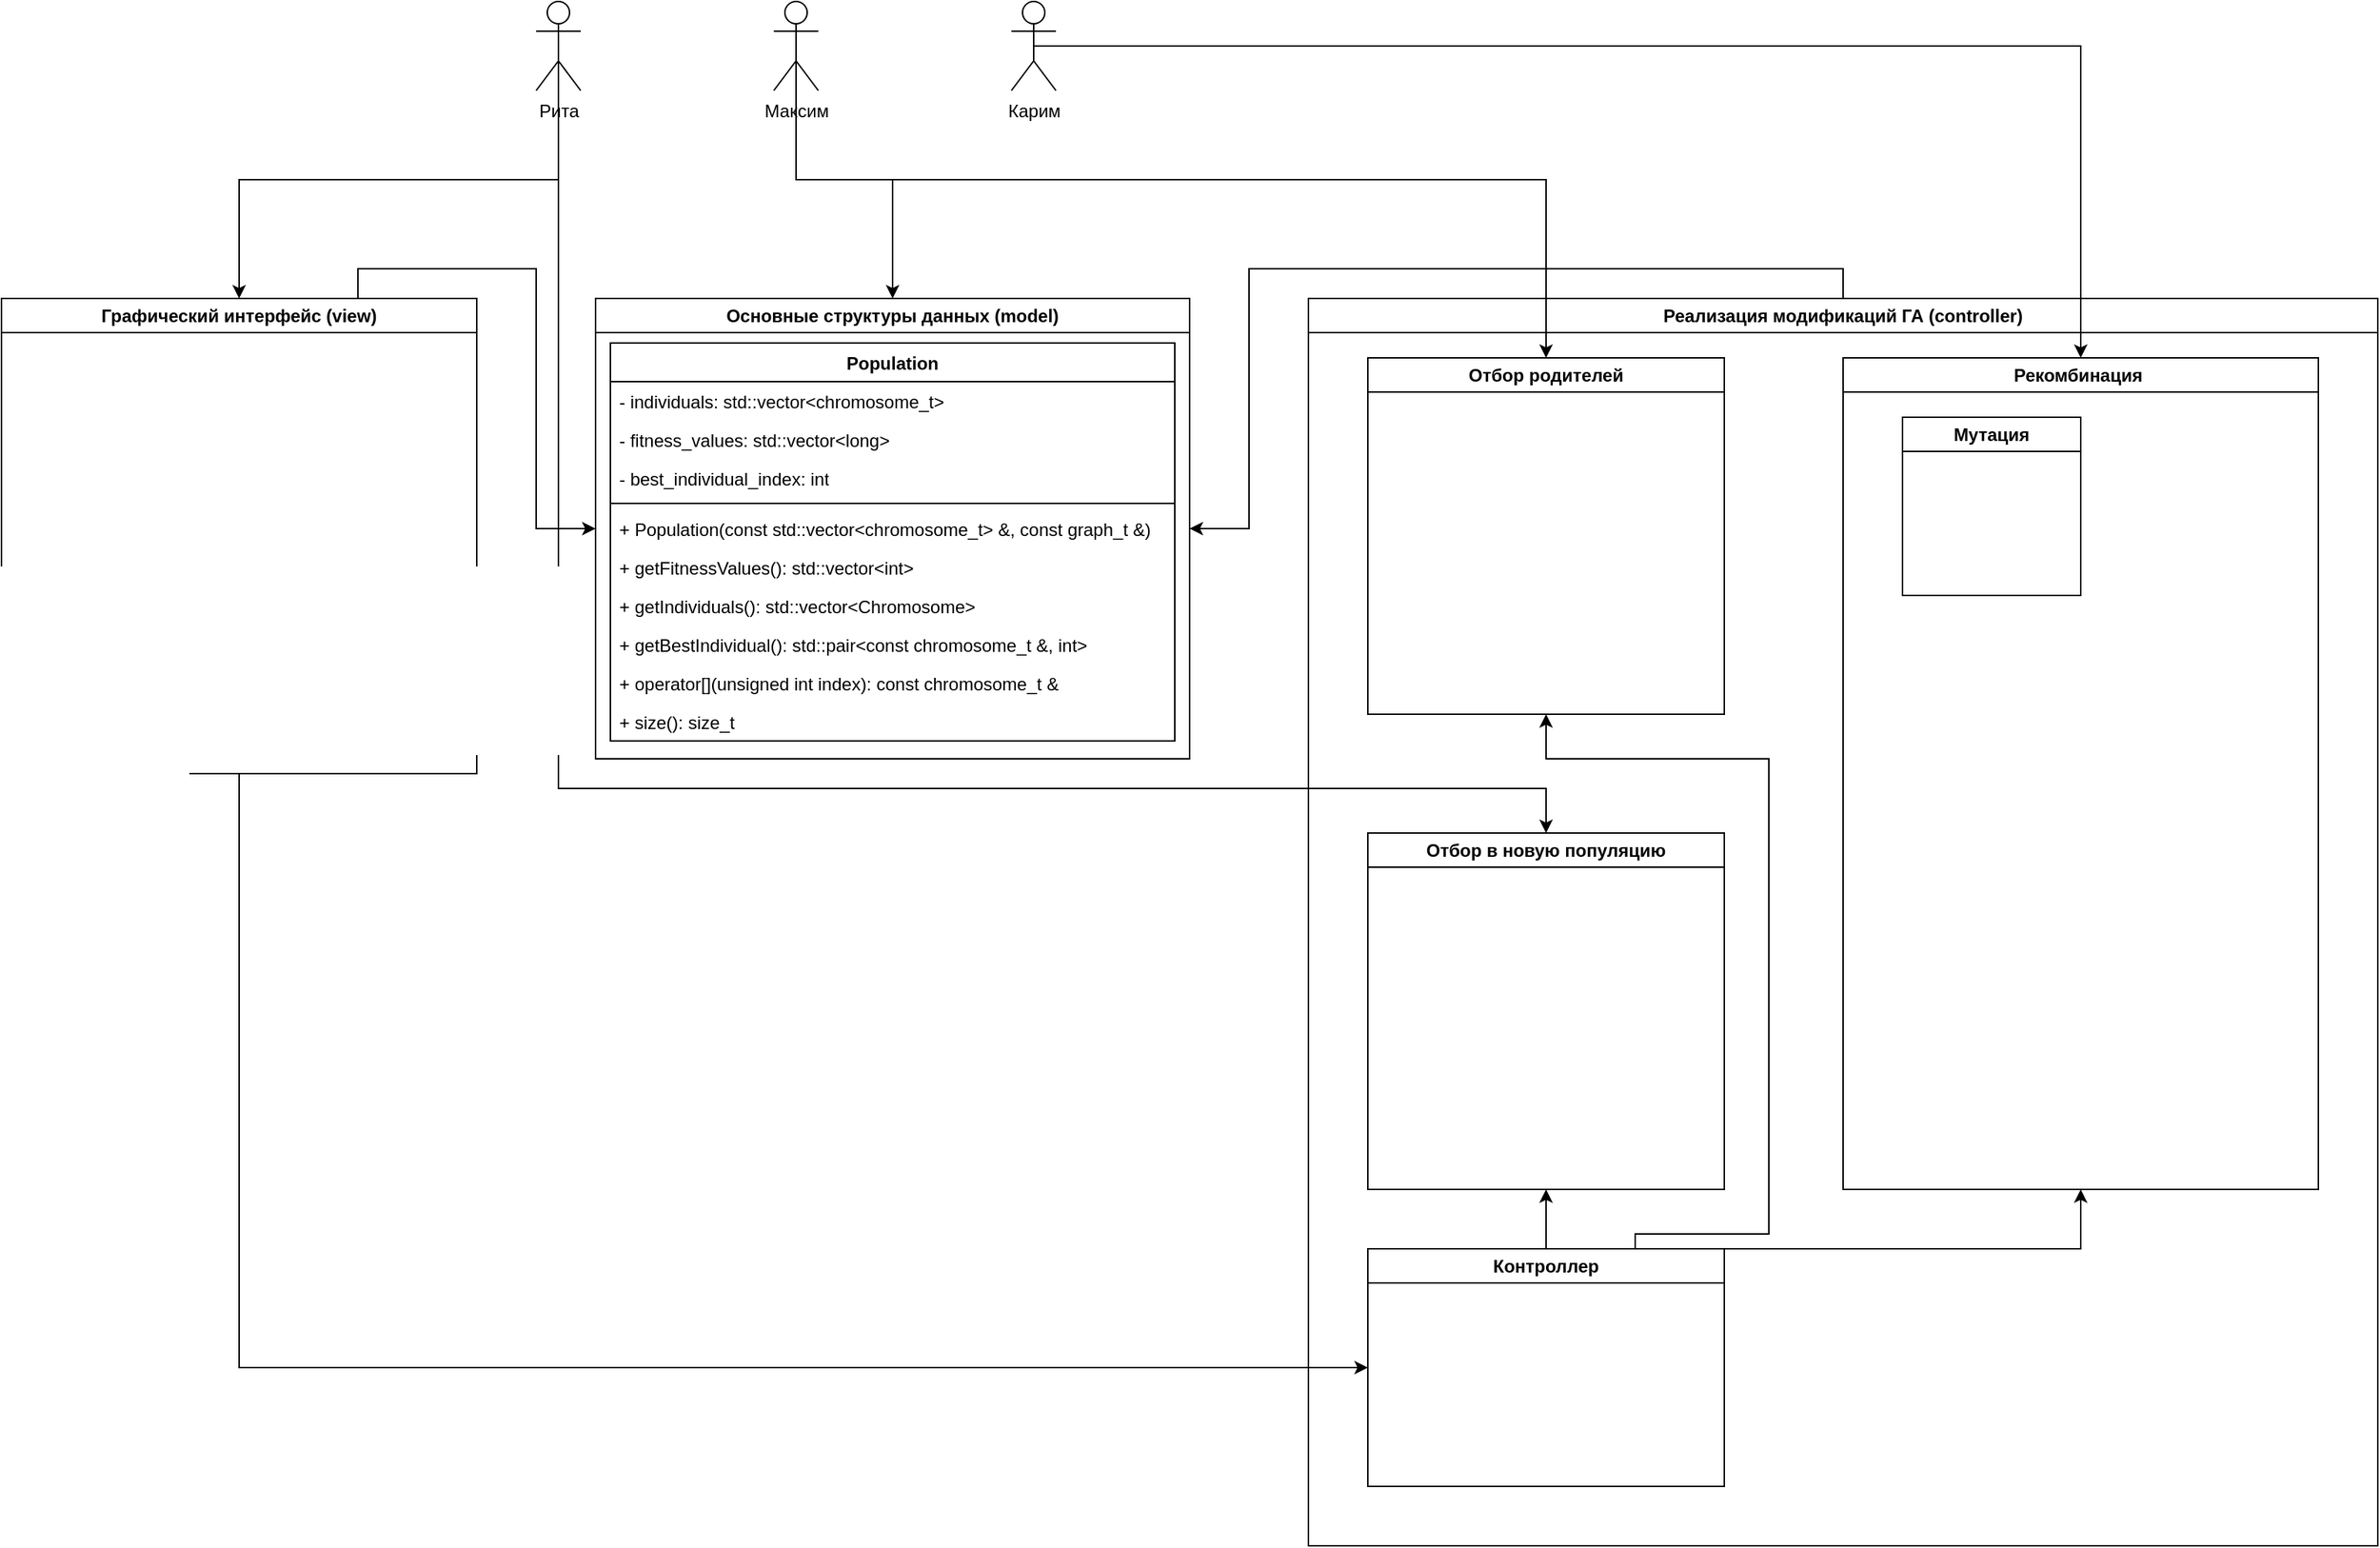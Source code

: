 <mxfile version="21.5.1" type="device">
  <diagram name="Page-1" id="ToFgnYf1eXNKKRKiqgnG">
    <mxGraphModel dx="2074" dy="1238" grid="1" gridSize="10" guides="1" tooltips="1" connect="1" arrows="1" fold="1" page="1" pageScale="1" pageWidth="850" pageHeight="1100" math="0" shadow="0">
      <root>
        <mxCell id="0" />
        <mxCell id="1" parent="0" />
        <mxCell id="TD8bFyQ57JCw6CiC7AHB-2" style="edgeStyle=orthogonalEdgeStyle;rounded=0;orthogonalLoop=1;jettySize=auto;html=1;exitX=0.5;exitY=1;exitDx=0;exitDy=0;entryX=0;entryY=0.5;entryDx=0;entryDy=0;" parent="1" source="DQDOPzfC7P4hQIXZMrXH-1" target="TD8bFyQ57JCw6CiC7AHB-1" edge="1">
          <mxGeometry relative="1" as="geometry" />
        </mxCell>
        <mxCell id="TD8bFyQ57JCw6CiC7AHB-7" style="edgeStyle=orthogonalEdgeStyle;rounded=0;orthogonalLoop=1;jettySize=auto;html=1;exitX=0.75;exitY=0;exitDx=0;exitDy=0;" parent="1" source="DQDOPzfC7P4hQIXZMrXH-1" target="DQDOPzfC7P4hQIXZMrXH-7" edge="1">
          <mxGeometry relative="1" as="geometry" />
        </mxCell>
        <mxCell id="DQDOPzfC7P4hQIXZMrXH-1" value="Графический интерфейс (view)" style="swimlane;whiteSpace=wrap;html=1;" parent="1" vertex="1">
          <mxGeometry x="40" y="240" width="320" height="320" as="geometry" />
        </mxCell>
        <mxCell id="TD8bFyQ57JCw6CiC7AHB-6" style="edgeStyle=orthogonalEdgeStyle;rounded=0;orthogonalLoop=1;jettySize=auto;html=1;exitX=0.5;exitY=0;exitDx=0;exitDy=0;" parent="1" source="DQDOPzfC7P4hQIXZMrXH-2" target="DQDOPzfC7P4hQIXZMrXH-7" edge="1">
          <mxGeometry relative="1" as="geometry" />
        </mxCell>
        <mxCell id="DQDOPzfC7P4hQIXZMrXH-2" value="Реализация модификаций ГА (controller)" style="swimlane;whiteSpace=wrap;html=1;startSize=23;" parent="1" vertex="1">
          <mxGeometry x="920" y="240" width="720" height="840" as="geometry" />
        </mxCell>
        <mxCell id="DQDOPzfC7P4hQIXZMrXH-3" value="Отбор родителей" style="swimlane;whiteSpace=wrap;html=1;" parent="DQDOPzfC7P4hQIXZMrXH-2" vertex="1">
          <mxGeometry x="40" y="40" width="240" height="240" as="geometry" />
        </mxCell>
        <mxCell id="DQDOPzfC7P4hQIXZMrXH-4" value="Рекомбинация&amp;nbsp;" style="swimlane;whiteSpace=wrap;html=1;" parent="DQDOPzfC7P4hQIXZMrXH-2" vertex="1">
          <mxGeometry x="360" y="40" width="320" height="560" as="geometry" />
        </mxCell>
        <mxCell id="DQDOPzfC7P4hQIXZMrXH-5" value="Мутация" style="swimlane;whiteSpace=wrap;html=1;" parent="DQDOPzfC7P4hQIXZMrXH-4" vertex="1">
          <mxGeometry x="40" y="40" width="120" height="120" as="geometry" />
        </mxCell>
        <mxCell id="DQDOPzfC7P4hQIXZMrXH-6" value="Отбор в новую популяцию" style="swimlane;whiteSpace=wrap;html=1;" parent="DQDOPzfC7P4hQIXZMrXH-2" vertex="1">
          <mxGeometry x="40" y="360" width="240" height="240" as="geometry" />
        </mxCell>
        <mxCell id="TD8bFyQ57JCw6CiC7AHB-3" style="edgeStyle=orthogonalEdgeStyle;rounded=0;orthogonalLoop=1;jettySize=auto;html=1;exitX=0.5;exitY=0;exitDx=0;exitDy=0;entryX=0.5;entryY=1;entryDx=0;entryDy=0;" parent="DQDOPzfC7P4hQIXZMrXH-2" source="TD8bFyQ57JCw6CiC7AHB-1" target="DQDOPzfC7P4hQIXZMrXH-6" edge="1">
          <mxGeometry relative="1" as="geometry" />
        </mxCell>
        <mxCell id="TD8bFyQ57JCw6CiC7AHB-4" style="edgeStyle=orthogonalEdgeStyle;rounded=0;orthogonalLoop=1;jettySize=auto;html=1;exitX=0.75;exitY=0;exitDx=0;exitDy=0;entryX=0.5;entryY=1;entryDx=0;entryDy=0;" parent="DQDOPzfC7P4hQIXZMrXH-2" source="TD8bFyQ57JCw6CiC7AHB-1" target="DQDOPzfC7P4hQIXZMrXH-3" edge="1">
          <mxGeometry relative="1" as="geometry">
            <Array as="points">
              <mxPoint x="220" y="630" />
              <mxPoint x="310" y="630" />
              <mxPoint x="310" y="310" />
              <mxPoint x="160" y="310" />
            </Array>
          </mxGeometry>
        </mxCell>
        <mxCell id="TD8bFyQ57JCw6CiC7AHB-5" style="edgeStyle=orthogonalEdgeStyle;rounded=0;orthogonalLoop=1;jettySize=auto;html=1;exitX=1;exitY=0;exitDx=0;exitDy=0;entryX=0.5;entryY=1;entryDx=0;entryDy=0;" parent="DQDOPzfC7P4hQIXZMrXH-2" source="TD8bFyQ57JCw6CiC7AHB-1" target="DQDOPzfC7P4hQIXZMrXH-4" edge="1">
          <mxGeometry relative="1" as="geometry">
            <Array as="points">
              <mxPoint x="520" y="640" />
            </Array>
          </mxGeometry>
        </mxCell>
        <mxCell id="TD8bFyQ57JCw6CiC7AHB-1" value="Контроллер" style="swimlane;whiteSpace=wrap;html=1;" parent="DQDOPzfC7P4hQIXZMrXH-2" vertex="1">
          <mxGeometry x="40" y="640" width="240" height="160" as="geometry" />
        </mxCell>
        <mxCell id="DQDOPzfC7P4hQIXZMrXH-7" value="Основные структуры данных (model)" style="swimlane;whiteSpace=wrap;html=1;" parent="1" vertex="1">
          <mxGeometry x="440" y="240" width="400" height="310" as="geometry" />
        </mxCell>
        <mxCell id="zfDIEUEI1KuNPbUGtCDo-1" value="Population" style="swimlane;fontStyle=1;align=center;verticalAlign=top;childLayout=stackLayout;horizontal=1;startSize=26;horizontalStack=0;resizeParent=1;resizeParentMax=0;resizeLast=0;collapsible=1;marginBottom=0;whiteSpace=wrap;html=1;" parent="DQDOPzfC7P4hQIXZMrXH-7" vertex="1">
          <mxGeometry x="10" y="30" width="380" height="268" as="geometry" />
        </mxCell>
        <mxCell id="zfDIEUEI1KuNPbUGtCDo-2" value="- individuals: std::vector&amp;lt;chromosome_t&amp;gt;" style="text;strokeColor=none;fillColor=none;align=left;verticalAlign=top;spacingLeft=4;spacingRight=4;overflow=hidden;rotatable=0;points=[[0,0.5],[1,0.5]];portConstraint=eastwest;whiteSpace=wrap;html=1;" parent="zfDIEUEI1KuNPbUGtCDo-1" vertex="1">
          <mxGeometry y="26" width="380" height="26" as="geometry" />
        </mxCell>
        <mxCell id="zfDIEUEI1KuNPbUGtCDo-5" value="- fitness_values: std::vector&amp;lt;long&amp;gt;" style="text;strokeColor=none;fillColor=none;align=left;verticalAlign=top;spacingLeft=4;spacingRight=4;overflow=hidden;rotatable=0;points=[[0,0.5],[1,0.5]];portConstraint=eastwest;whiteSpace=wrap;html=1;" parent="zfDIEUEI1KuNPbUGtCDo-1" vertex="1">
          <mxGeometry y="52" width="380" height="26" as="geometry" />
        </mxCell>
        <mxCell id="zfDIEUEI1KuNPbUGtCDo-7" value="- best_individual_index: int" style="text;strokeColor=none;fillColor=none;align=left;verticalAlign=top;spacingLeft=4;spacingRight=4;overflow=hidden;rotatable=0;points=[[0,0.5],[1,0.5]];portConstraint=eastwest;whiteSpace=wrap;html=1;" parent="zfDIEUEI1KuNPbUGtCDo-1" vertex="1">
          <mxGeometry y="78" width="380" height="26" as="geometry" />
        </mxCell>
        <mxCell id="zfDIEUEI1KuNPbUGtCDo-3" value="" style="line;strokeWidth=1;fillColor=none;align=left;verticalAlign=middle;spacingTop=-1;spacingLeft=3;spacingRight=3;rotatable=0;labelPosition=right;points=[];portConstraint=eastwest;strokeColor=inherit;" parent="zfDIEUEI1KuNPbUGtCDo-1" vertex="1">
          <mxGeometry y="104" width="380" height="8" as="geometry" />
        </mxCell>
        <mxCell id="zeas6EzJiQzD2UdbY4_e-3" value="+ Population(const std::vector&amp;lt;chromosome_t&amp;gt; &amp;amp;, const graph_t &amp;amp;)" style="text;strokeColor=none;fillColor=none;align=left;verticalAlign=top;spacingLeft=4;spacingRight=4;overflow=hidden;rotatable=0;points=[[0,0.5],[1,0.5]];portConstraint=eastwest;whiteSpace=wrap;html=1;" vertex="1" parent="zfDIEUEI1KuNPbUGtCDo-1">
          <mxGeometry y="112" width="380" height="26" as="geometry" />
        </mxCell>
        <mxCell id="zfDIEUEI1KuNPbUGtCDo-4" value="+ getFitnessValues(): std::vector&amp;lt;int&amp;gt;" style="text;strokeColor=none;fillColor=none;align=left;verticalAlign=top;spacingLeft=4;spacingRight=4;overflow=hidden;rotatable=0;points=[[0,0.5],[1,0.5]];portConstraint=eastwest;whiteSpace=wrap;html=1;" parent="zfDIEUEI1KuNPbUGtCDo-1" vertex="1">
          <mxGeometry y="138" width="380" height="26" as="geometry" />
        </mxCell>
        <mxCell id="zfDIEUEI1KuNPbUGtCDo-8" value="+ getIndividuals(): std::vector&amp;lt;Chromosome&amp;gt;" style="text;strokeColor=none;fillColor=none;align=left;verticalAlign=top;spacingLeft=4;spacingRight=4;overflow=hidden;rotatable=0;points=[[0,0.5],[1,0.5]];portConstraint=eastwest;whiteSpace=wrap;html=1;" parent="zfDIEUEI1KuNPbUGtCDo-1" vertex="1">
          <mxGeometry y="164" width="380" height="26" as="geometry" />
        </mxCell>
        <mxCell id="zfDIEUEI1KuNPbUGtCDo-9" value="+ getBestIndividual(): std::pair&amp;lt;const chromosome_t &amp;amp;, int&amp;gt;" style="text;strokeColor=none;fillColor=none;align=left;verticalAlign=top;spacingLeft=4;spacingRight=4;overflow=hidden;rotatable=0;points=[[0,0.5],[1,0.5]];portConstraint=eastwest;whiteSpace=wrap;html=1;" parent="zfDIEUEI1KuNPbUGtCDo-1" vertex="1">
          <mxGeometry y="190" width="380" height="26" as="geometry" />
        </mxCell>
        <mxCell id="zeas6EzJiQzD2UdbY4_e-2" value="+ operator[](unsigned int index): const chromosome_t &amp;amp;" style="text;strokeColor=none;fillColor=none;align=left;verticalAlign=top;spacingLeft=4;spacingRight=4;overflow=hidden;rotatable=0;points=[[0,0.5],[1,0.5]];portConstraint=eastwest;whiteSpace=wrap;html=1;" vertex="1" parent="zfDIEUEI1KuNPbUGtCDo-1">
          <mxGeometry y="216" width="380" height="26" as="geometry" />
        </mxCell>
        <mxCell id="zeas6EzJiQzD2UdbY4_e-1" value="+ size(): size_t" style="text;strokeColor=none;fillColor=none;align=left;verticalAlign=top;spacingLeft=4;spacingRight=4;overflow=hidden;rotatable=0;points=[[0,0.5],[1,0.5]];portConstraint=eastwest;whiteSpace=wrap;html=1;" vertex="1" parent="zfDIEUEI1KuNPbUGtCDo-1">
          <mxGeometry y="242" width="380" height="26" as="geometry" />
        </mxCell>
        <mxCell id="DQDOPzfC7P4hQIXZMrXH-14" style="edgeStyle=orthogonalEdgeStyle;rounded=0;orthogonalLoop=1;jettySize=auto;html=1;exitX=0.5;exitY=0.5;exitDx=0;exitDy=0;exitPerimeter=0;" parent="1" source="DQDOPzfC7P4hQIXZMrXH-8" target="DQDOPzfC7P4hQIXZMrXH-1" edge="1">
          <mxGeometry relative="1" as="geometry">
            <Array as="points">
              <mxPoint x="415" y="160" />
              <mxPoint x="200" y="160" />
            </Array>
          </mxGeometry>
        </mxCell>
        <mxCell id="DQDOPzfC7P4hQIXZMrXH-23" style="edgeStyle=orthogonalEdgeStyle;rounded=0;orthogonalLoop=1;jettySize=auto;html=1;exitX=0.5;exitY=0.5;exitDx=0;exitDy=0;exitPerimeter=0;entryX=0.5;entryY=0;entryDx=0;entryDy=0;" parent="1" source="DQDOPzfC7P4hQIXZMrXH-8" target="DQDOPzfC7P4hQIXZMrXH-6" edge="1">
          <mxGeometry relative="1" as="geometry">
            <Array as="points">
              <mxPoint x="415" y="570" />
              <mxPoint x="1080" y="570" />
            </Array>
          </mxGeometry>
        </mxCell>
        <mxCell id="DQDOPzfC7P4hQIXZMrXH-8" value="Рита" style="shape=umlActor;verticalLabelPosition=bottom;verticalAlign=top;html=1;" parent="1" vertex="1">
          <mxGeometry x="400" y="40" width="30" height="60" as="geometry" />
        </mxCell>
        <mxCell id="DQDOPzfC7P4hQIXZMrXH-20" style="edgeStyle=orthogonalEdgeStyle;rounded=0;orthogonalLoop=1;jettySize=auto;html=1;exitX=0.5;exitY=0.5;exitDx=0;exitDy=0;exitPerimeter=0;entryX=0.5;entryY=0;entryDx=0;entryDy=0;" parent="1" source="DQDOPzfC7P4hQIXZMrXH-10" target="DQDOPzfC7P4hQIXZMrXH-7" edge="1">
          <mxGeometry relative="1" as="geometry">
            <Array as="points">
              <mxPoint x="575" y="160" />
              <mxPoint x="640" y="160" />
            </Array>
          </mxGeometry>
        </mxCell>
        <mxCell id="DQDOPzfC7P4hQIXZMrXH-22" style="edgeStyle=orthogonalEdgeStyle;rounded=0;orthogonalLoop=1;jettySize=auto;html=1;exitX=0.5;exitY=0.5;exitDx=0;exitDy=0;exitPerimeter=0;entryX=0.5;entryY=0;entryDx=0;entryDy=0;" parent="1" source="DQDOPzfC7P4hQIXZMrXH-10" target="DQDOPzfC7P4hQIXZMrXH-3" edge="1">
          <mxGeometry relative="1" as="geometry">
            <Array as="points">
              <mxPoint x="575" y="160" />
              <mxPoint x="1080" y="160" />
            </Array>
          </mxGeometry>
        </mxCell>
        <mxCell id="DQDOPzfC7P4hQIXZMrXH-10" value="Максим" style="shape=umlActor;verticalLabelPosition=bottom;verticalAlign=top;html=1;" parent="1" vertex="1">
          <mxGeometry x="560" y="40" width="30" height="60" as="geometry" />
        </mxCell>
        <mxCell id="DQDOPzfC7P4hQIXZMrXH-19" style="edgeStyle=orthogonalEdgeStyle;rounded=0;orthogonalLoop=1;jettySize=auto;html=1;exitX=0.5;exitY=0.5;exitDx=0;exitDy=0;exitPerimeter=0;" parent="1" source="DQDOPzfC7P4hQIXZMrXH-9" target="DQDOPzfC7P4hQIXZMrXH-4" edge="1">
          <mxGeometry relative="1" as="geometry" />
        </mxCell>
        <mxCell id="DQDOPzfC7P4hQIXZMrXH-9" value="Карим" style="shape=umlActor;verticalLabelPosition=bottom;verticalAlign=top;html=1;" parent="1" vertex="1">
          <mxGeometry x="720" y="40" width="30" height="60" as="geometry" />
        </mxCell>
      </root>
    </mxGraphModel>
  </diagram>
</mxfile>

